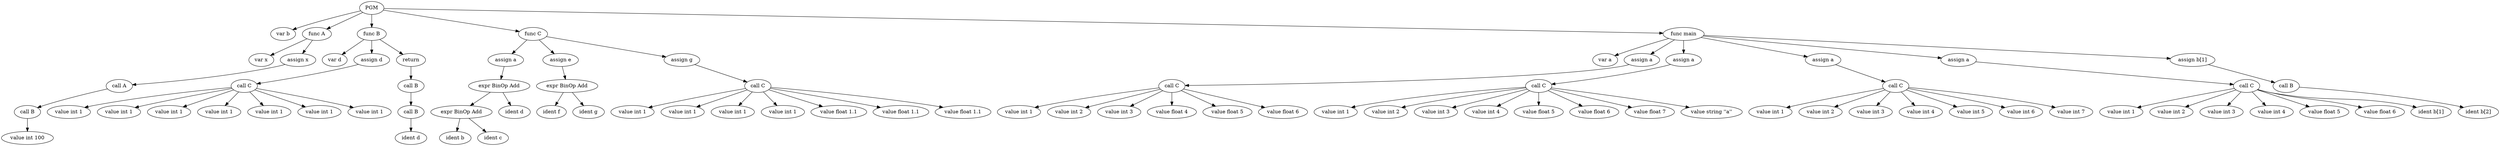 digraph ast {
0[label = PGM, shape = ellipse]
1[label = "var b", shape = ellipse]
0 -> 1
2[label = "func A", shape = ellipse]
0 -> 2
3[label = "var x", shape = ellipse]
2 -> 3
4[label = "assign x", shape = ellipse]
2 -> 4
5[label = "call A", shape = ellipse]
4 -> 5
6[label = "call B", shape = ellipse]
5 -> 6
7[label = "value int 100", shape = ellipse]
6 -> 7
8[label = "func B", shape = ellipse]
0 -> 8
9[label = "var d", shape = ellipse]
8 -> 9
10[label = "assign d", shape = ellipse]
8 -> 10
11[label = "call C", shape = ellipse]
10 -> 11
12[label = "value int 1", shape = ellipse]
11 -> 12
13[label = "value int 1", shape = ellipse]
11 -> 13
14[label = "value int 1", shape = ellipse]
11 -> 14
15[label = "value int 1", shape = ellipse]
11 -> 15
16[label = "value int 1", shape = ellipse]
11 -> 16
17[label = "value int 1", shape = ellipse]
11 -> 17
18[label = "value int 1", shape = ellipse]
11 -> 18
19[label = "return", shape = ellipse]
8 -> 19
20[label = "call B", shape = ellipse]
19 -> 20
21[label = "call B", shape = ellipse]
20 -> 21
22[label = "ident d", shape = ellipse]
21 -> 22
23[label = "func C", shape = ellipse]
0 -> 23
24[label = "assign a", shape = ellipse]
23 -> 24
25[label = "expr BinOp Add", shape = ellipse]
24 -> 25
26[label = "expr BinOp Add", shape = ellipse]
25 -> 26
27[label = "ident b", shape = ellipse]
26 -> 27
28[label = "ident c", shape = ellipse]
26 -> 28
29[label = "ident d", shape = ellipse]
25 -> 29
30[label = "assign e", shape = ellipse]
23 -> 30
31[label = "expr BinOp Add", shape = ellipse]
30 -> 31
32[label = "ident f", shape = ellipse]
31 -> 32
33[label = "ident g", shape = ellipse]
31 -> 33
34[label = "assign g", shape = ellipse]
23 -> 34
35[label = "call C", shape = ellipse]
34 -> 35
36[label = "value int 1", shape = ellipse]
35 -> 36
37[label = "value int 1", shape = ellipse]
35 -> 37
38[label = "value int 1", shape = ellipse]
35 -> 38
39[label = "value int 1", shape = ellipse]
35 -> 39
40[label = "value float 1.1", shape = ellipse]
35 -> 40
41[label = "value float 1.1", shape = ellipse]
35 -> 41
42[label = "value float 1.1", shape = ellipse]
35 -> 42
43[label = "func main", shape = ellipse]
0 -> 43
44[label = "var a", shape = ellipse]
43 -> 44
45[label = "assign a", shape = ellipse]
43 -> 45
46[label = "call C", shape = ellipse]
45 -> 46
47[label = "value int 1", shape = ellipse]
46 -> 47
48[label = "value int 2", shape = ellipse]
46 -> 48
49[label = "value int 3", shape = ellipse]
46 -> 49
50[label = "value float 4", shape = ellipse]
46 -> 50
51[label = "value float 5", shape = ellipse]
46 -> 51
52[label = "value float 6", shape = ellipse]
46 -> 52
53[label = "assign a", shape = ellipse]
43 -> 53
54[label = "call C", shape = ellipse]
53 -> 54
55[label = "value int 1", shape = ellipse]
54 -> 55
56[label = "value int 2", shape = ellipse]
54 -> 56
57[label = "value int 3", shape = ellipse]
54 -> 57
58[label = "value int 4", shape = ellipse]
54 -> 58
59[label = "value float 5", shape = ellipse]
54 -> 59
60[label = "value float 6", shape = ellipse]
54 -> 60
61[label = "value float 7", shape = ellipse]
54 -> 61
62[label = "value string ''a''", shape = ellipse]
54 -> 62
63[label = "assign a", shape = ellipse]
43 -> 63
64[label = "call C", shape = ellipse]
63 -> 64
65[label = "value int 1", shape = ellipse]
64 -> 65
66[label = "value int 2", shape = ellipse]
64 -> 66
67[label = "value int 3", shape = ellipse]
64 -> 67
68[label = "value int 4", shape = ellipse]
64 -> 68
69[label = "value int 5", shape = ellipse]
64 -> 69
70[label = "value int 6", shape = ellipse]
64 -> 70
71[label = "value int 7", shape = ellipse]
64 -> 71
72[label = "assign a", shape = ellipse]
43 -> 72
73[label = "call C", shape = ellipse]
72 -> 73
74[label = "value int 1", shape = ellipse]
73 -> 74
75[label = "value int 2", shape = ellipse]
73 -> 75
76[label = "value int 3", shape = ellipse]
73 -> 76
77[label = "value int 4", shape = ellipse]
73 -> 77
78[label = "value float 5", shape = ellipse]
73 -> 78
79[label = "value float 6", shape = ellipse]
73 -> 79
80[label = "ident b[1]", shape = ellipse]
73 -> 80
81[label = "assign b[1]", shape = ellipse]
43 -> 81
82[label = "call B", shape = ellipse]
81 -> 82
83[label = "ident b[2]", shape = ellipse]
82 -> 83
}